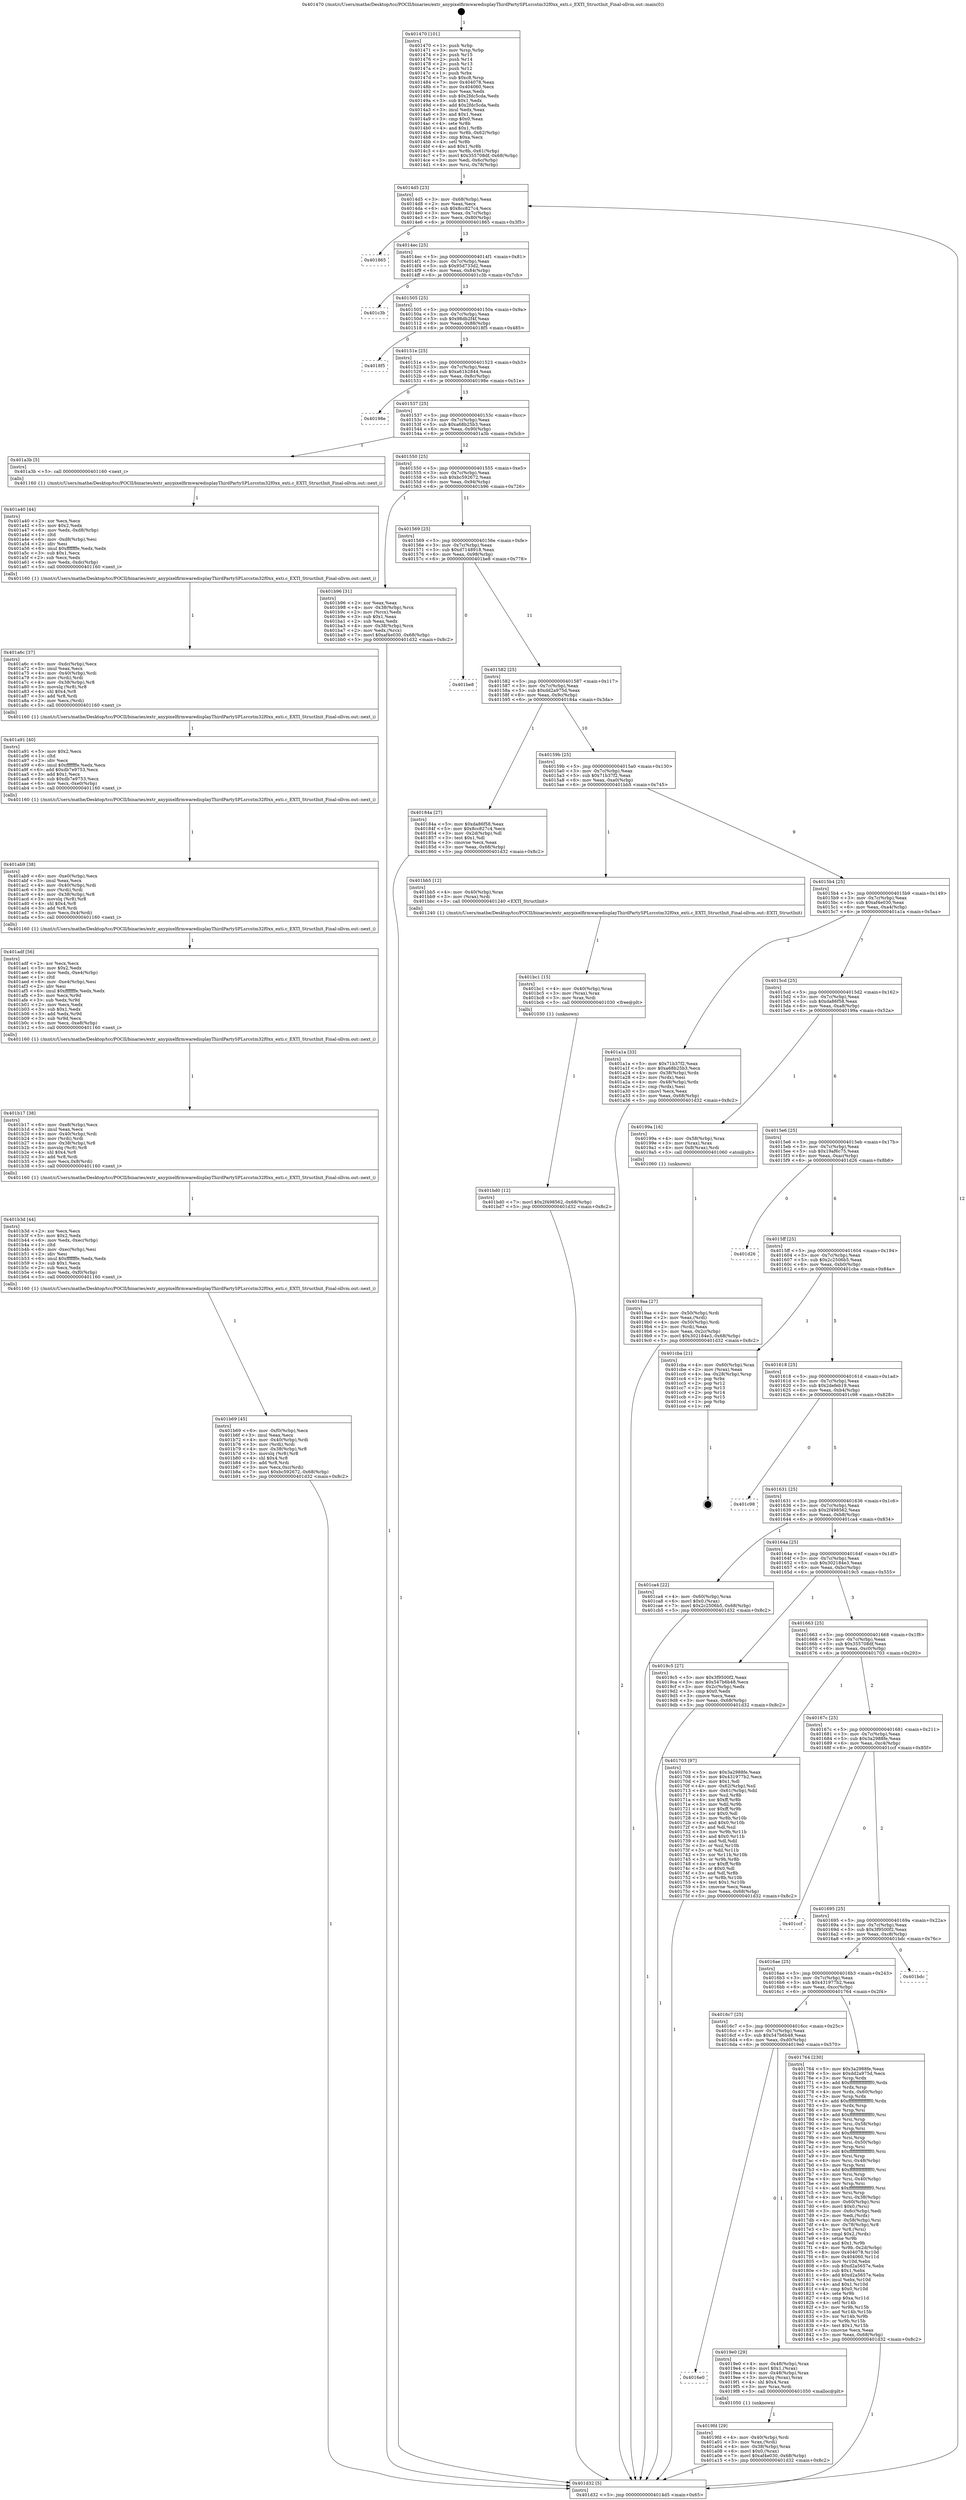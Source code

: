 digraph "0x401470" {
  label = "0x401470 (/mnt/c/Users/mathe/Desktop/tcc/POCII/binaries/extr_anypixelfirmwaredisplayThirdPartySPLsrcstm32f0xx_exti.c_EXTI_StructInit_Final-ollvm.out::main(0))"
  labelloc = "t"
  node[shape=record]

  Entry [label="",width=0.3,height=0.3,shape=circle,fillcolor=black,style=filled]
  "0x4014d5" [label="{
     0x4014d5 [23]\l
     | [instrs]\l
     &nbsp;&nbsp;0x4014d5 \<+3\>: mov -0x68(%rbp),%eax\l
     &nbsp;&nbsp;0x4014d8 \<+2\>: mov %eax,%ecx\l
     &nbsp;&nbsp;0x4014da \<+6\>: sub $0x8cc827c4,%ecx\l
     &nbsp;&nbsp;0x4014e0 \<+3\>: mov %eax,-0x7c(%rbp)\l
     &nbsp;&nbsp;0x4014e3 \<+3\>: mov %ecx,-0x80(%rbp)\l
     &nbsp;&nbsp;0x4014e6 \<+6\>: je 0000000000401865 \<main+0x3f5\>\l
  }"]
  "0x401865" [label="{
     0x401865\l
  }", style=dashed]
  "0x4014ec" [label="{
     0x4014ec [25]\l
     | [instrs]\l
     &nbsp;&nbsp;0x4014ec \<+5\>: jmp 00000000004014f1 \<main+0x81\>\l
     &nbsp;&nbsp;0x4014f1 \<+3\>: mov -0x7c(%rbp),%eax\l
     &nbsp;&nbsp;0x4014f4 \<+5\>: sub $0x95d733d2,%eax\l
     &nbsp;&nbsp;0x4014f9 \<+6\>: mov %eax,-0x84(%rbp)\l
     &nbsp;&nbsp;0x4014ff \<+6\>: je 0000000000401c3b \<main+0x7cb\>\l
  }"]
  Exit [label="",width=0.3,height=0.3,shape=circle,fillcolor=black,style=filled,peripheries=2]
  "0x401c3b" [label="{
     0x401c3b\l
  }", style=dashed]
  "0x401505" [label="{
     0x401505 [25]\l
     | [instrs]\l
     &nbsp;&nbsp;0x401505 \<+5\>: jmp 000000000040150a \<main+0x9a\>\l
     &nbsp;&nbsp;0x40150a \<+3\>: mov -0x7c(%rbp),%eax\l
     &nbsp;&nbsp;0x40150d \<+5\>: sub $0x98db2f4f,%eax\l
     &nbsp;&nbsp;0x401512 \<+6\>: mov %eax,-0x88(%rbp)\l
     &nbsp;&nbsp;0x401518 \<+6\>: je 00000000004018f5 \<main+0x485\>\l
  }"]
  "0x401bd0" [label="{
     0x401bd0 [12]\l
     | [instrs]\l
     &nbsp;&nbsp;0x401bd0 \<+7\>: movl $0x2f498562,-0x68(%rbp)\l
     &nbsp;&nbsp;0x401bd7 \<+5\>: jmp 0000000000401d32 \<main+0x8c2\>\l
  }"]
  "0x4018f5" [label="{
     0x4018f5\l
  }", style=dashed]
  "0x40151e" [label="{
     0x40151e [25]\l
     | [instrs]\l
     &nbsp;&nbsp;0x40151e \<+5\>: jmp 0000000000401523 \<main+0xb3\>\l
     &nbsp;&nbsp;0x401523 \<+3\>: mov -0x7c(%rbp),%eax\l
     &nbsp;&nbsp;0x401526 \<+5\>: sub $0xa61b2844,%eax\l
     &nbsp;&nbsp;0x40152b \<+6\>: mov %eax,-0x8c(%rbp)\l
     &nbsp;&nbsp;0x401531 \<+6\>: je 000000000040198e \<main+0x51e\>\l
  }"]
  "0x401bc1" [label="{
     0x401bc1 [15]\l
     | [instrs]\l
     &nbsp;&nbsp;0x401bc1 \<+4\>: mov -0x40(%rbp),%rax\l
     &nbsp;&nbsp;0x401bc5 \<+3\>: mov (%rax),%rax\l
     &nbsp;&nbsp;0x401bc8 \<+3\>: mov %rax,%rdi\l
     &nbsp;&nbsp;0x401bcb \<+5\>: call 0000000000401030 \<free@plt\>\l
     | [calls]\l
     &nbsp;&nbsp;0x401030 \{1\} (unknown)\l
  }"]
  "0x40198e" [label="{
     0x40198e\l
  }", style=dashed]
  "0x401537" [label="{
     0x401537 [25]\l
     | [instrs]\l
     &nbsp;&nbsp;0x401537 \<+5\>: jmp 000000000040153c \<main+0xcc\>\l
     &nbsp;&nbsp;0x40153c \<+3\>: mov -0x7c(%rbp),%eax\l
     &nbsp;&nbsp;0x40153f \<+5\>: sub $0xa68b25b3,%eax\l
     &nbsp;&nbsp;0x401544 \<+6\>: mov %eax,-0x90(%rbp)\l
     &nbsp;&nbsp;0x40154a \<+6\>: je 0000000000401a3b \<main+0x5cb\>\l
  }"]
  "0x401b69" [label="{
     0x401b69 [45]\l
     | [instrs]\l
     &nbsp;&nbsp;0x401b69 \<+6\>: mov -0xf0(%rbp),%ecx\l
     &nbsp;&nbsp;0x401b6f \<+3\>: imul %eax,%ecx\l
     &nbsp;&nbsp;0x401b72 \<+4\>: mov -0x40(%rbp),%rdi\l
     &nbsp;&nbsp;0x401b76 \<+3\>: mov (%rdi),%rdi\l
     &nbsp;&nbsp;0x401b79 \<+4\>: mov -0x38(%rbp),%r8\l
     &nbsp;&nbsp;0x401b7d \<+3\>: movslq (%r8),%r8\l
     &nbsp;&nbsp;0x401b80 \<+4\>: shl $0x4,%r8\l
     &nbsp;&nbsp;0x401b84 \<+3\>: add %r8,%rdi\l
     &nbsp;&nbsp;0x401b87 \<+3\>: mov %ecx,0xc(%rdi)\l
     &nbsp;&nbsp;0x401b8a \<+7\>: movl $0xbc592672,-0x68(%rbp)\l
     &nbsp;&nbsp;0x401b91 \<+5\>: jmp 0000000000401d32 \<main+0x8c2\>\l
  }"]
  "0x401a3b" [label="{
     0x401a3b [5]\l
     | [instrs]\l
     &nbsp;&nbsp;0x401a3b \<+5\>: call 0000000000401160 \<next_i\>\l
     | [calls]\l
     &nbsp;&nbsp;0x401160 \{1\} (/mnt/c/Users/mathe/Desktop/tcc/POCII/binaries/extr_anypixelfirmwaredisplayThirdPartySPLsrcstm32f0xx_exti.c_EXTI_StructInit_Final-ollvm.out::next_i)\l
  }"]
  "0x401550" [label="{
     0x401550 [25]\l
     | [instrs]\l
     &nbsp;&nbsp;0x401550 \<+5\>: jmp 0000000000401555 \<main+0xe5\>\l
     &nbsp;&nbsp;0x401555 \<+3\>: mov -0x7c(%rbp),%eax\l
     &nbsp;&nbsp;0x401558 \<+5\>: sub $0xbc592672,%eax\l
     &nbsp;&nbsp;0x40155d \<+6\>: mov %eax,-0x94(%rbp)\l
     &nbsp;&nbsp;0x401563 \<+6\>: je 0000000000401b96 \<main+0x726\>\l
  }"]
  "0x401b3d" [label="{
     0x401b3d [44]\l
     | [instrs]\l
     &nbsp;&nbsp;0x401b3d \<+2\>: xor %ecx,%ecx\l
     &nbsp;&nbsp;0x401b3f \<+5\>: mov $0x2,%edx\l
     &nbsp;&nbsp;0x401b44 \<+6\>: mov %edx,-0xec(%rbp)\l
     &nbsp;&nbsp;0x401b4a \<+1\>: cltd\l
     &nbsp;&nbsp;0x401b4b \<+6\>: mov -0xec(%rbp),%esi\l
     &nbsp;&nbsp;0x401b51 \<+2\>: idiv %esi\l
     &nbsp;&nbsp;0x401b53 \<+6\>: imul $0xfffffffe,%edx,%edx\l
     &nbsp;&nbsp;0x401b59 \<+3\>: sub $0x1,%ecx\l
     &nbsp;&nbsp;0x401b5c \<+2\>: sub %ecx,%edx\l
     &nbsp;&nbsp;0x401b5e \<+6\>: mov %edx,-0xf0(%rbp)\l
     &nbsp;&nbsp;0x401b64 \<+5\>: call 0000000000401160 \<next_i\>\l
     | [calls]\l
     &nbsp;&nbsp;0x401160 \{1\} (/mnt/c/Users/mathe/Desktop/tcc/POCII/binaries/extr_anypixelfirmwaredisplayThirdPartySPLsrcstm32f0xx_exti.c_EXTI_StructInit_Final-ollvm.out::next_i)\l
  }"]
  "0x401b96" [label="{
     0x401b96 [31]\l
     | [instrs]\l
     &nbsp;&nbsp;0x401b96 \<+2\>: xor %eax,%eax\l
     &nbsp;&nbsp;0x401b98 \<+4\>: mov -0x38(%rbp),%rcx\l
     &nbsp;&nbsp;0x401b9c \<+2\>: mov (%rcx),%edx\l
     &nbsp;&nbsp;0x401b9e \<+3\>: sub $0x1,%eax\l
     &nbsp;&nbsp;0x401ba1 \<+2\>: sub %eax,%edx\l
     &nbsp;&nbsp;0x401ba3 \<+4\>: mov -0x38(%rbp),%rcx\l
     &nbsp;&nbsp;0x401ba7 \<+2\>: mov %edx,(%rcx)\l
     &nbsp;&nbsp;0x401ba9 \<+7\>: movl $0xaf4e030,-0x68(%rbp)\l
     &nbsp;&nbsp;0x401bb0 \<+5\>: jmp 0000000000401d32 \<main+0x8c2\>\l
  }"]
  "0x401569" [label="{
     0x401569 [25]\l
     | [instrs]\l
     &nbsp;&nbsp;0x401569 \<+5\>: jmp 000000000040156e \<main+0xfe\>\l
     &nbsp;&nbsp;0x40156e \<+3\>: mov -0x7c(%rbp),%eax\l
     &nbsp;&nbsp;0x401571 \<+5\>: sub $0xd7148918,%eax\l
     &nbsp;&nbsp;0x401576 \<+6\>: mov %eax,-0x98(%rbp)\l
     &nbsp;&nbsp;0x40157c \<+6\>: je 0000000000401be8 \<main+0x778\>\l
  }"]
  "0x401b17" [label="{
     0x401b17 [38]\l
     | [instrs]\l
     &nbsp;&nbsp;0x401b17 \<+6\>: mov -0xe8(%rbp),%ecx\l
     &nbsp;&nbsp;0x401b1d \<+3\>: imul %eax,%ecx\l
     &nbsp;&nbsp;0x401b20 \<+4\>: mov -0x40(%rbp),%rdi\l
     &nbsp;&nbsp;0x401b24 \<+3\>: mov (%rdi),%rdi\l
     &nbsp;&nbsp;0x401b27 \<+4\>: mov -0x38(%rbp),%r8\l
     &nbsp;&nbsp;0x401b2b \<+3\>: movslq (%r8),%r8\l
     &nbsp;&nbsp;0x401b2e \<+4\>: shl $0x4,%r8\l
     &nbsp;&nbsp;0x401b32 \<+3\>: add %r8,%rdi\l
     &nbsp;&nbsp;0x401b35 \<+3\>: mov %ecx,0x8(%rdi)\l
     &nbsp;&nbsp;0x401b38 \<+5\>: call 0000000000401160 \<next_i\>\l
     | [calls]\l
     &nbsp;&nbsp;0x401160 \{1\} (/mnt/c/Users/mathe/Desktop/tcc/POCII/binaries/extr_anypixelfirmwaredisplayThirdPartySPLsrcstm32f0xx_exti.c_EXTI_StructInit_Final-ollvm.out::next_i)\l
  }"]
  "0x401be8" [label="{
     0x401be8\l
  }", style=dashed]
  "0x401582" [label="{
     0x401582 [25]\l
     | [instrs]\l
     &nbsp;&nbsp;0x401582 \<+5\>: jmp 0000000000401587 \<main+0x117\>\l
     &nbsp;&nbsp;0x401587 \<+3\>: mov -0x7c(%rbp),%eax\l
     &nbsp;&nbsp;0x40158a \<+5\>: sub $0xdd2a975d,%eax\l
     &nbsp;&nbsp;0x40158f \<+6\>: mov %eax,-0x9c(%rbp)\l
     &nbsp;&nbsp;0x401595 \<+6\>: je 000000000040184a \<main+0x3da\>\l
  }"]
  "0x401adf" [label="{
     0x401adf [56]\l
     | [instrs]\l
     &nbsp;&nbsp;0x401adf \<+2\>: xor %ecx,%ecx\l
     &nbsp;&nbsp;0x401ae1 \<+5\>: mov $0x2,%edx\l
     &nbsp;&nbsp;0x401ae6 \<+6\>: mov %edx,-0xe4(%rbp)\l
     &nbsp;&nbsp;0x401aec \<+1\>: cltd\l
     &nbsp;&nbsp;0x401aed \<+6\>: mov -0xe4(%rbp),%esi\l
     &nbsp;&nbsp;0x401af3 \<+2\>: idiv %esi\l
     &nbsp;&nbsp;0x401af5 \<+6\>: imul $0xfffffffe,%edx,%edx\l
     &nbsp;&nbsp;0x401afb \<+3\>: mov %ecx,%r9d\l
     &nbsp;&nbsp;0x401afe \<+3\>: sub %edx,%r9d\l
     &nbsp;&nbsp;0x401b01 \<+2\>: mov %ecx,%edx\l
     &nbsp;&nbsp;0x401b03 \<+3\>: sub $0x1,%edx\l
     &nbsp;&nbsp;0x401b06 \<+3\>: add %edx,%r9d\l
     &nbsp;&nbsp;0x401b09 \<+3\>: sub %r9d,%ecx\l
     &nbsp;&nbsp;0x401b0c \<+6\>: mov %ecx,-0xe8(%rbp)\l
     &nbsp;&nbsp;0x401b12 \<+5\>: call 0000000000401160 \<next_i\>\l
     | [calls]\l
     &nbsp;&nbsp;0x401160 \{1\} (/mnt/c/Users/mathe/Desktop/tcc/POCII/binaries/extr_anypixelfirmwaredisplayThirdPartySPLsrcstm32f0xx_exti.c_EXTI_StructInit_Final-ollvm.out::next_i)\l
  }"]
  "0x40184a" [label="{
     0x40184a [27]\l
     | [instrs]\l
     &nbsp;&nbsp;0x40184a \<+5\>: mov $0xda86f58,%eax\l
     &nbsp;&nbsp;0x40184f \<+5\>: mov $0x8cc827c4,%ecx\l
     &nbsp;&nbsp;0x401854 \<+3\>: mov -0x2d(%rbp),%dl\l
     &nbsp;&nbsp;0x401857 \<+3\>: test $0x1,%dl\l
     &nbsp;&nbsp;0x40185a \<+3\>: cmovne %ecx,%eax\l
     &nbsp;&nbsp;0x40185d \<+3\>: mov %eax,-0x68(%rbp)\l
     &nbsp;&nbsp;0x401860 \<+5\>: jmp 0000000000401d32 \<main+0x8c2\>\l
  }"]
  "0x40159b" [label="{
     0x40159b [25]\l
     | [instrs]\l
     &nbsp;&nbsp;0x40159b \<+5\>: jmp 00000000004015a0 \<main+0x130\>\l
     &nbsp;&nbsp;0x4015a0 \<+3\>: mov -0x7c(%rbp),%eax\l
     &nbsp;&nbsp;0x4015a3 \<+5\>: sub $0x71b37f2,%eax\l
     &nbsp;&nbsp;0x4015a8 \<+6\>: mov %eax,-0xa0(%rbp)\l
     &nbsp;&nbsp;0x4015ae \<+6\>: je 0000000000401bb5 \<main+0x745\>\l
  }"]
  "0x401ab9" [label="{
     0x401ab9 [38]\l
     | [instrs]\l
     &nbsp;&nbsp;0x401ab9 \<+6\>: mov -0xe0(%rbp),%ecx\l
     &nbsp;&nbsp;0x401abf \<+3\>: imul %eax,%ecx\l
     &nbsp;&nbsp;0x401ac2 \<+4\>: mov -0x40(%rbp),%rdi\l
     &nbsp;&nbsp;0x401ac6 \<+3\>: mov (%rdi),%rdi\l
     &nbsp;&nbsp;0x401ac9 \<+4\>: mov -0x38(%rbp),%r8\l
     &nbsp;&nbsp;0x401acd \<+3\>: movslq (%r8),%r8\l
     &nbsp;&nbsp;0x401ad0 \<+4\>: shl $0x4,%r8\l
     &nbsp;&nbsp;0x401ad4 \<+3\>: add %r8,%rdi\l
     &nbsp;&nbsp;0x401ad7 \<+3\>: mov %ecx,0x4(%rdi)\l
     &nbsp;&nbsp;0x401ada \<+5\>: call 0000000000401160 \<next_i\>\l
     | [calls]\l
     &nbsp;&nbsp;0x401160 \{1\} (/mnt/c/Users/mathe/Desktop/tcc/POCII/binaries/extr_anypixelfirmwaredisplayThirdPartySPLsrcstm32f0xx_exti.c_EXTI_StructInit_Final-ollvm.out::next_i)\l
  }"]
  "0x401bb5" [label="{
     0x401bb5 [12]\l
     | [instrs]\l
     &nbsp;&nbsp;0x401bb5 \<+4\>: mov -0x40(%rbp),%rax\l
     &nbsp;&nbsp;0x401bb9 \<+3\>: mov (%rax),%rdi\l
     &nbsp;&nbsp;0x401bbc \<+5\>: call 0000000000401240 \<EXTI_StructInit\>\l
     | [calls]\l
     &nbsp;&nbsp;0x401240 \{1\} (/mnt/c/Users/mathe/Desktop/tcc/POCII/binaries/extr_anypixelfirmwaredisplayThirdPartySPLsrcstm32f0xx_exti.c_EXTI_StructInit_Final-ollvm.out::EXTI_StructInit)\l
  }"]
  "0x4015b4" [label="{
     0x4015b4 [25]\l
     | [instrs]\l
     &nbsp;&nbsp;0x4015b4 \<+5\>: jmp 00000000004015b9 \<main+0x149\>\l
     &nbsp;&nbsp;0x4015b9 \<+3\>: mov -0x7c(%rbp),%eax\l
     &nbsp;&nbsp;0x4015bc \<+5\>: sub $0xaf4e030,%eax\l
     &nbsp;&nbsp;0x4015c1 \<+6\>: mov %eax,-0xa4(%rbp)\l
     &nbsp;&nbsp;0x4015c7 \<+6\>: je 0000000000401a1a \<main+0x5aa\>\l
  }"]
  "0x401a91" [label="{
     0x401a91 [40]\l
     | [instrs]\l
     &nbsp;&nbsp;0x401a91 \<+5\>: mov $0x2,%ecx\l
     &nbsp;&nbsp;0x401a96 \<+1\>: cltd\l
     &nbsp;&nbsp;0x401a97 \<+2\>: idiv %ecx\l
     &nbsp;&nbsp;0x401a99 \<+6\>: imul $0xfffffffe,%edx,%ecx\l
     &nbsp;&nbsp;0x401a9f \<+6\>: add $0xdb7e9753,%ecx\l
     &nbsp;&nbsp;0x401aa5 \<+3\>: add $0x1,%ecx\l
     &nbsp;&nbsp;0x401aa8 \<+6\>: sub $0xdb7e9753,%ecx\l
     &nbsp;&nbsp;0x401aae \<+6\>: mov %ecx,-0xe0(%rbp)\l
     &nbsp;&nbsp;0x401ab4 \<+5\>: call 0000000000401160 \<next_i\>\l
     | [calls]\l
     &nbsp;&nbsp;0x401160 \{1\} (/mnt/c/Users/mathe/Desktop/tcc/POCII/binaries/extr_anypixelfirmwaredisplayThirdPartySPLsrcstm32f0xx_exti.c_EXTI_StructInit_Final-ollvm.out::next_i)\l
  }"]
  "0x401a1a" [label="{
     0x401a1a [33]\l
     | [instrs]\l
     &nbsp;&nbsp;0x401a1a \<+5\>: mov $0x71b37f2,%eax\l
     &nbsp;&nbsp;0x401a1f \<+5\>: mov $0xa68b25b3,%ecx\l
     &nbsp;&nbsp;0x401a24 \<+4\>: mov -0x38(%rbp),%rdx\l
     &nbsp;&nbsp;0x401a28 \<+2\>: mov (%rdx),%esi\l
     &nbsp;&nbsp;0x401a2a \<+4\>: mov -0x48(%rbp),%rdx\l
     &nbsp;&nbsp;0x401a2e \<+2\>: cmp (%rdx),%esi\l
     &nbsp;&nbsp;0x401a30 \<+3\>: cmovl %ecx,%eax\l
     &nbsp;&nbsp;0x401a33 \<+3\>: mov %eax,-0x68(%rbp)\l
     &nbsp;&nbsp;0x401a36 \<+5\>: jmp 0000000000401d32 \<main+0x8c2\>\l
  }"]
  "0x4015cd" [label="{
     0x4015cd [25]\l
     | [instrs]\l
     &nbsp;&nbsp;0x4015cd \<+5\>: jmp 00000000004015d2 \<main+0x162\>\l
     &nbsp;&nbsp;0x4015d2 \<+3\>: mov -0x7c(%rbp),%eax\l
     &nbsp;&nbsp;0x4015d5 \<+5\>: sub $0xda86f58,%eax\l
     &nbsp;&nbsp;0x4015da \<+6\>: mov %eax,-0xa8(%rbp)\l
     &nbsp;&nbsp;0x4015e0 \<+6\>: je 000000000040199a \<main+0x52a\>\l
  }"]
  "0x401a6c" [label="{
     0x401a6c [37]\l
     | [instrs]\l
     &nbsp;&nbsp;0x401a6c \<+6\>: mov -0xdc(%rbp),%ecx\l
     &nbsp;&nbsp;0x401a72 \<+3\>: imul %eax,%ecx\l
     &nbsp;&nbsp;0x401a75 \<+4\>: mov -0x40(%rbp),%rdi\l
     &nbsp;&nbsp;0x401a79 \<+3\>: mov (%rdi),%rdi\l
     &nbsp;&nbsp;0x401a7c \<+4\>: mov -0x38(%rbp),%r8\l
     &nbsp;&nbsp;0x401a80 \<+3\>: movslq (%r8),%r8\l
     &nbsp;&nbsp;0x401a83 \<+4\>: shl $0x4,%r8\l
     &nbsp;&nbsp;0x401a87 \<+3\>: add %r8,%rdi\l
     &nbsp;&nbsp;0x401a8a \<+2\>: mov %ecx,(%rdi)\l
     &nbsp;&nbsp;0x401a8c \<+5\>: call 0000000000401160 \<next_i\>\l
     | [calls]\l
     &nbsp;&nbsp;0x401160 \{1\} (/mnt/c/Users/mathe/Desktop/tcc/POCII/binaries/extr_anypixelfirmwaredisplayThirdPartySPLsrcstm32f0xx_exti.c_EXTI_StructInit_Final-ollvm.out::next_i)\l
  }"]
  "0x40199a" [label="{
     0x40199a [16]\l
     | [instrs]\l
     &nbsp;&nbsp;0x40199a \<+4\>: mov -0x58(%rbp),%rax\l
     &nbsp;&nbsp;0x40199e \<+3\>: mov (%rax),%rax\l
     &nbsp;&nbsp;0x4019a1 \<+4\>: mov 0x8(%rax),%rdi\l
     &nbsp;&nbsp;0x4019a5 \<+5\>: call 0000000000401060 \<atoi@plt\>\l
     | [calls]\l
     &nbsp;&nbsp;0x401060 \{1\} (unknown)\l
  }"]
  "0x4015e6" [label="{
     0x4015e6 [25]\l
     | [instrs]\l
     &nbsp;&nbsp;0x4015e6 \<+5\>: jmp 00000000004015eb \<main+0x17b\>\l
     &nbsp;&nbsp;0x4015eb \<+3\>: mov -0x7c(%rbp),%eax\l
     &nbsp;&nbsp;0x4015ee \<+5\>: sub $0x19af6c75,%eax\l
     &nbsp;&nbsp;0x4015f3 \<+6\>: mov %eax,-0xac(%rbp)\l
     &nbsp;&nbsp;0x4015f9 \<+6\>: je 0000000000401d26 \<main+0x8b6\>\l
  }"]
  "0x401a40" [label="{
     0x401a40 [44]\l
     | [instrs]\l
     &nbsp;&nbsp;0x401a40 \<+2\>: xor %ecx,%ecx\l
     &nbsp;&nbsp;0x401a42 \<+5\>: mov $0x2,%edx\l
     &nbsp;&nbsp;0x401a47 \<+6\>: mov %edx,-0xd8(%rbp)\l
     &nbsp;&nbsp;0x401a4d \<+1\>: cltd\l
     &nbsp;&nbsp;0x401a4e \<+6\>: mov -0xd8(%rbp),%esi\l
     &nbsp;&nbsp;0x401a54 \<+2\>: idiv %esi\l
     &nbsp;&nbsp;0x401a56 \<+6\>: imul $0xfffffffe,%edx,%edx\l
     &nbsp;&nbsp;0x401a5c \<+3\>: sub $0x1,%ecx\l
     &nbsp;&nbsp;0x401a5f \<+2\>: sub %ecx,%edx\l
     &nbsp;&nbsp;0x401a61 \<+6\>: mov %edx,-0xdc(%rbp)\l
     &nbsp;&nbsp;0x401a67 \<+5\>: call 0000000000401160 \<next_i\>\l
     | [calls]\l
     &nbsp;&nbsp;0x401160 \{1\} (/mnt/c/Users/mathe/Desktop/tcc/POCII/binaries/extr_anypixelfirmwaredisplayThirdPartySPLsrcstm32f0xx_exti.c_EXTI_StructInit_Final-ollvm.out::next_i)\l
  }"]
  "0x401d26" [label="{
     0x401d26\l
  }", style=dashed]
  "0x4015ff" [label="{
     0x4015ff [25]\l
     | [instrs]\l
     &nbsp;&nbsp;0x4015ff \<+5\>: jmp 0000000000401604 \<main+0x194\>\l
     &nbsp;&nbsp;0x401604 \<+3\>: mov -0x7c(%rbp),%eax\l
     &nbsp;&nbsp;0x401607 \<+5\>: sub $0x2c2506b5,%eax\l
     &nbsp;&nbsp;0x40160c \<+6\>: mov %eax,-0xb0(%rbp)\l
     &nbsp;&nbsp;0x401612 \<+6\>: je 0000000000401cba \<main+0x84a\>\l
  }"]
  "0x4019fd" [label="{
     0x4019fd [29]\l
     | [instrs]\l
     &nbsp;&nbsp;0x4019fd \<+4\>: mov -0x40(%rbp),%rdi\l
     &nbsp;&nbsp;0x401a01 \<+3\>: mov %rax,(%rdi)\l
     &nbsp;&nbsp;0x401a04 \<+4\>: mov -0x38(%rbp),%rax\l
     &nbsp;&nbsp;0x401a08 \<+6\>: movl $0x0,(%rax)\l
     &nbsp;&nbsp;0x401a0e \<+7\>: movl $0xaf4e030,-0x68(%rbp)\l
     &nbsp;&nbsp;0x401a15 \<+5\>: jmp 0000000000401d32 \<main+0x8c2\>\l
  }"]
  "0x401cba" [label="{
     0x401cba [21]\l
     | [instrs]\l
     &nbsp;&nbsp;0x401cba \<+4\>: mov -0x60(%rbp),%rax\l
     &nbsp;&nbsp;0x401cbe \<+2\>: mov (%rax),%eax\l
     &nbsp;&nbsp;0x401cc0 \<+4\>: lea -0x28(%rbp),%rsp\l
     &nbsp;&nbsp;0x401cc4 \<+1\>: pop %rbx\l
     &nbsp;&nbsp;0x401cc5 \<+2\>: pop %r12\l
     &nbsp;&nbsp;0x401cc7 \<+2\>: pop %r13\l
     &nbsp;&nbsp;0x401cc9 \<+2\>: pop %r14\l
     &nbsp;&nbsp;0x401ccb \<+2\>: pop %r15\l
     &nbsp;&nbsp;0x401ccd \<+1\>: pop %rbp\l
     &nbsp;&nbsp;0x401cce \<+1\>: ret\l
  }"]
  "0x401618" [label="{
     0x401618 [25]\l
     | [instrs]\l
     &nbsp;&nbsp;0x401618 \<+5\>: jmp 000000000040161d \<main+0x1ad\>\l
     &nbsp;&nbsp;0x40161d \<+3\>: mov -0x7c(%rbp),%eax\l
     &nbsp;&nbsp;0x401620 \<+5\>: sub $0x2defeb19,%eax\l
     &nbsp;&nbsp;0x401625 \<+6\>: mov %eax,-0xb4(%rbp)\l
     &nbsp;&nbsp;0x40162b \<+6\>: je 0000000000401c98 \<main+0x828\>\l
  }"]
  "0x4016e0" [label="{
     0x4016e0\l
  }", style=dashed]
  "0x401c98" [label="{
     0x401c98\l
  }", style=dashed]
  "0x401631" [label="{
     0x401631 [25]\l
     | [instrs]\l
     &nbsp;&nbsp;0x401631 \<+5\>: jmp 0000000000401636 \<main+0x1c6\>\l
     &nbsp;&nbsp;0x401636 \<+3\>: mov -0x7c(%rbp),%eax\l
     &nbsp;&nbsp;0x401639 \<+5\>: sub $0x2f498562,%eax\l
     &nbsp;&nbsp;0x40163e \<+6\>: mov %eax,-0xb8(%rbp)\l
     &nbsp;&nbsp;0x401644 \<+6\>: je 0000000000401ca4 \<main+0x834\>\l
  }"]
  "0x4019e0" [label="{
     0x4019e0 [29]\l
     | [instrs]\l
     &nbsp;&nbsp;0x4019e0 \<+4\>: mov -0x48(%rbp),%rax\l
     &nbsp;&nbsp;0x4019e4 \<+6\>: movl $0x1,(%rax)\l
     &nbsp;&nbsp;0x4019ea \<+4\>: mov -0x48(%rbp),%rax\l
     &nbsp;&nbsp;0x4019ee \<+3\>: movslq (%rax),%rax\l
     &nbsp;&nbsp;0x4019f1 \<+4\>: shl $0x4,%rax\l
     &nbsp;&nbsp;0x4019f5 \<+3\>: mov %rax,%rdi\l
     &nbsp;&nbsp;0x4019f8 \<+5\>: call 0000000000401050 \<malloc@plt\>\l
     | [calls]\l
     &nbsp;&nbsp;0x401050 \{1\} (unknown)\l
  }"]
  "0x401ca4" [label="{
     0x401ca4 [22]\l
     | [instrs]\l
     &nbsp;&nbsp;0x401ca4 \<+4\>: mov -0x60(%rbp),%rax\l
     &nbsp;&nbsp;0x401ca8 \<+6\>: movl $0x0,(%rax)\l
     &nbsp;&nbsp;0x401cae \<+7\>: movl $0x2c2506b5,-0x68(%rbp)\l
     &nbsp;&nbsp;0x401cb5 \<+5\>: jmp 0000000000401d32 \<main+0x8c2\>\l
  }"]
  "0x40164a" [label="{
     0x40164a [25]\l
     | [instrs]\l
     &nbsp;&nbsp;0x40164a \<+5\>: jmp 000000000040164f \<main+0x1df\>\l
     &nbsp;&nbsp;0x40164f \<+3\>: mov -0x7c(%rbp),%eax\l
     &nbsp;&nbsp;0x401652 \<+5\>: sub $0x302184e3,%eax\l
     &nbsp;&nbsp;0x401657 \<+6\>: mov %eax,-0xbc(%rbp)\l
     &nbsp;&nbsp;0x40165d \<+6\>: je 00000000004019c5 \<main+0x555\>\l
  }"]
  "0x4019aa" [label="{
     0x4019aa [27]\l
     | [instrs]\l
     &nbsp;&nbsp;0x4019aa \<+4\>: mov -0x50(%rbp),%rdi\l
     &nbsp;&nbsp;0x4019ae \<+2\>: mov %eax,(%rdi)\l
     &nbsp;&nbsp;0x4019b0 \<+4\>: mov -0x50(%rbp),%rdi\l
     &nbsp;&nbsp;0x4019b4 \<+2\>: mov (%rdi),%eax\l
     &nbsp;&nbsp;0x4019b6 \<+3\>: mov %eax,-0x2c(%rbp)\l
     &nbsp;&nbsp;0x4019b9 \<+7\>: movl $0x302184e3,-0x68(%rbp)\l
     &nbsp;&nbsp;0x4019c0 \<+5\>: jmp 0000000000401d32 \<main+0x8c2\>\l
  }"]
  "0x4019c5" [label="{
     0x4019c5 [27]\l
     | [instrs]\l
     &nbsp;&nbsp;0x4019c5 \<+5\>: mov $0x3f9500f2,%eax\l
     &nbsp;&nbsp;0x4019ca \<+5\>: mov $0x547b6b48,%ecx\l
     &nbsp;&nbsp;0x4019cf \<+3\>: mov -0x2c(%rbp),%edx\l
     &nbsp;&nbsp;0x4019d2 \<+3\>: cmp $0x0,%edx\l
     &nbsp;&nbsp;0x4019d5 \<+3\>: cmove %ecx,%eax\l
     &nbsp;&nbsp;0x4019d8 \<+3\>: mov %eax,-0x68(%rbp)\l
     &nbsp;&nbsp;0x4019db \<+5\>: jmp 0000000000401d32 \<main+0x8c2\>\l
  }"]
  "0x401663" [label="{
     0x401663 [25]\l
     | [instrs]\l
     &nbsp;&nbsp;0x401663 \<+5\>: jmp 0000000000401668 \<main+0x1f8\>\l
     &nbsp;&nbsp;0x401668 \<+3\>: mov -0x7c(%rbp),%eax\l
     &nbsp;&nbsp;0x40166b \<+5\>: sub $0x355708df,%eax\l
     &nbsp;&nbsp;0x401670 \<+6\>: mov %eax,-0xc0(%rbp)\l
     &nbsp;&nbsp;0x401676 \<+6\>: je 0000000000401703 \<main+0x293\>\l
  }"]
  "0x4016c7" [label="{
     0x4016c7 [25]\l
     | [instrs]\l
     &nbsp;&nbsp;0x4016c7 \<+5\>: jmp 00000000004016cc \<main+0x25c\>\l
     &nbsp;&nbsp;0x4016cc \<+3\>: mov -0x7c(%rbp),%eax\l
     &nbsp;&nbsp;0x4016cf \<+5\>: sub $0x547b6b48,%eax\l
     &nbsp;&nbsp;0x4016d4 \<+6\>: mov %eax,-0xd0(%rbp)\l
     &nbsp;&nbsp;0x4016da \<+6\>: je 00000000004019e0 \<main+0x570\>\l
  }"]
  "0x401703" [label="{
     0x401703 [97]\l
     | [instrs]\l
     &nbsp;&nbsp;0x401703 \<+5\>: mov $0x3a2988fe,%eax\l
     &nbsp;&nbsp;0x401708 \<+5\>: mov $0x431977b2,%ecx\l
     &nbsp;&nbsp;0x40170d \<+2\>: mov $0x1,%dl\l
     &nbsp;&nbsp;0x40170f \<+4\>: mov -0x62(%rbp),%sil\l
     &nbsp;&nbsp;0x401713 \<+4\>: mov -0x61(%rbp),%dil\l
     &nbsp;&nbsp;0x401717 \<+3\>: mov %sil,%r8b\l
     &nbsp;&nbsp;0x40171a \<+4\>: xor $0xff,%r8b\l
     &nbsp;&nbsp;0x40171e \<+3\>: mov %dil,%r9b\l
     &nbsp;&nbsp;0x401721 \<+4\>: xor $0xff,%r9b\l
     &nbsp;&nbsp;0x401725 \<+3\>: xor $0x0,%dl\l
     &nbsp;&nbsp;0x401728 \<+3\>: mov %r8b,%r10b\l
     &nbsp;&nbsp;0x40172b \<+4\>: and $0x0,%r10b\l
     &nbsp;&nbsp;0x40172f \<+3\>: and %dl,%sil\l
     &nbsp;&nbsp;0x401732 \<+3\>: mov %r9b,%r11b\l
     &nbsp;&nbsp;0x401735 \<+4\>: and $0x0,%r11b\l
     &nbsp;&nbsp;0x401739 \<+3\>: and %dl,%dil\l
     &nbsp;&nbsp;0x40173c \<+3\>: or %sil,%r10b\l
     &nbsp;&nbsp;0x40173f \<+3\>: or %dil,%r11b\l
     &nbsp;&nbsp;0x401742 \<+3\>: xor %r11b,%r10b\l
     &nbsp;&nbsp;0x401745 \<+3\>: or %r9b,%r8b\l
     &nbsp;&nbsp;0x401748 \<+4\>: xor $0xff,%r8b\l
     &nbsp;&nbsp;0x40174c \<+3\>: or $0x0,%dl\l
     &nbsp;&nbsp;0x40174f \<+3\>: and %dl,%r8b\l
     &nbsp;&nbsp;0x401752 \<+3\>: or %r8b,%r10b\l
     &nbsp;&nbsp;0x401755 \<+4\>: test $0x1,%r10b\l
     &nbsp;&nbsp;0x401759 \<+3\>: cmovne %ecx,%eax\l
     &nbsp;&nbsp;0x40175c \<+3\>: mov %eax,-0x68(%rbp)\l
     &nbsp;&nbsp;0x40175f \<+5\>: jmp 0000000000401d32 \<main+0x8c2\>\l
  }"]
  "0x40167c" [label="{
     0x40167c [25]\l
     | [instrs]\l
     &nbsp;&nbsp;0x40167c \<+5\>: jmp 0000000000401681 \<main+0x211\>\l
     &nbsp;&nbsp;0x401681 \<+3\>: mov -0x7c(%rbp),%eax\l
     &nbsp;&nbsp;0x401684 \<+5\>: sub $0x3a2988fe,%eax\l
     &nbsp;&nbsp;0x401689 \<+6\>: mov %eax,-0xc4(%rbp)\l
     &nbsp;&nbsp;0x40168f \<+6\>: je 0000000000401ccf \<main+0x85f\>\l
  }"]
  "0x401d32" [label="{
     0x401d32 [5]\l
     | [instrs]\l
     &nbsp;&nbsp;0x401d32 \<+5\>: jmp 00000000004014d5 \<main+0x65\>\l
  }"]
  "0x401470" [label="{
     0x401470 [101]\l
     | [instrs]\l
     &nbsp;&nbsp;0x401470 \<+1\>: push %rbp\l
     &nbsp;&nbsp;0x401471 \<+3\>: mov %rsp,%rbp\l
     &nbsp;&nbsp;0x401474 \<+2\>: push %r15\l
     &nbsp;&nbsp;0x401476 \<+2\>: push %r14\l
     &nbsp;&nbsp;0x401478 \<+2\>: push %r13\l
     &nbsp;&nbsp;0x40147a \<+2\>: push %r12\l
     &nbsp;&nbsp;0x40147c \<+1\>: push %rbx\l
     &nbsp;&nbsp;0x40147d \<+7\>: sub $0xc8,%rsp\l
     &nbsp;&nbsp;0x401484 \<+7\>: mov 0x404078,%eax\l
     &nbsp;&nbsp;0x40148b \<+7\>: mov 0x404060,%ecx\l
     &nbsp;&nbsp;0x401492 \<+2\>: mov %eax,%edx\l
     &nbsp;&nbsp;0x401494 \<+6\>: sub $0x2fdc5cda,%edx\l
     &nbsp;&nbsp;0x40149a \<+3\>: sub $0x1,%edx\l
     &nbsp;&nbsp;0x40149d \<+6\>: add $0x2fdc5cda,%edx\l
     &nbsp;&nbsp;0x4014a3 \<+3\>: imul %edx,%eax\l
     &nbsp;&nbsp;0x4014a6 \<+3\>: and $0x1,%eax\l
     &nbsp;&nbsp;0x4014a9 \<+3\>: cmp $0x0,%eax\l
     &nbsp;&nbsp;0x4014ac \<+4\>: sete %r8b\l
     &nbsp;&nbsp;0x4014b0 \<+4\>: and $0x1,%r8b\l
     &nbsp;&nbsp;0x4014b4 \<+4\>: mov %r8b,-0x62(%rbp)\l
     &nbsp;&nbsp;0x4014b8 \<+3\>: cmp $0xa,%ecx\l
     &nbsp;&nbsp;0x4014bb \<+4\>: setl %r8b\l
     &nbsp;&nbsp;0x4014bf \<+4\>: and $0x1,%r8b\l
     &nbsp;&nbsp;0x4014c3 \<+4\>: mov %r8b,-0x61(%rbp)\l
     &nbsp;&nbsp;0x4014c7 \<+7\>: movl $0x355708df,-0x68(%rbp)\l
     &nbsp;&nbsp;0x4014ce \<+3\>: mov %edi,-0x6c(%rbp)\l
     &nbsp;&nbsp;0x4014d1 \<+4\>: mov %rsi,-0x78(%rbp)\l
  }"]
  "0x401764" [label="{
     0x401764 [230]\l
     | [instrs]\l
     &nbsp;&nbsp;0x401764 \<+5\>: mov $0x3a2988fe,%eax\l
     &nbsp;&nbsp;0x401769 \<+5\>: mov $0xdd2a975d,%ecx\l
     &nbsp;&nbsp;0x40176e \<+3\>: mov %rsp,%rdx\l
     &nbsp;&nbsp;0x401771 \<+4\>: add $0xfffffffffffffff0,%rdx\l
     &nbsp;&nbsp;0x401775 \<+3\>: mov %rdx,%rsp\l
     &nbsp;&nbsp;0x401778 \<+4\>: mov %rdx,-0x60(%rbp)\l
     &nbsp;&nbsp;0x40177c \<+3\>: mov %rsp,%rdx\l
     &nbsp;&nbsp;0x40177f \<+4\>: add $0xfffffffffffffff0,%rdx\l
     &nbsp;&nbsp;0x401783 \<+3\>: mov %rdx,%rsp\l
     &nbsp;&nbsp;0x401786 \<+3\>: mov %rsp,%rsi\l
     &nbsp;&nbsp;0x401789 \<+4\>: add $0xfffffffffffffff0,%rsi\l
     &nbsp;&nbsp;0x40178d \<+3\>: mov %rsi,%rsp\l
     &nbsp;&nbsp;0x401790 \<+4\>: mov %rsi,-0x58(%rbp)\l
     &nbsp;&nbsp;0x401794 \<+3\>: mov %rsp,%rsi\l
     &nbsp;&nbsp;0x401797 \<+4\>: add $0xfffffffffffffff0,%rsi\l
     &nbsp;&nbsp;0x40179b \<+3\>: mov %rsi,%rsp\l
     &nbsp;&nbsp;0x40179e \<+4\>: mov %rsi,-0x50(%rbp)\l
     &nbsp;&nbsp;0x4017a2 \<+3\>: mov %rsp,%rsi\l
     &nbsp;&nbsp;0x4017a5 \<+4\>: add $0xfffffffffffffff0,%rsi\l
     &nbsp;&nbsp;0x4017a9 \<+3\>: mov %rsi,%rsp\l
     &nbsp;&nbsp;0x4017ac \<+4\>: mov %rsi,-0x48(%rbp)\l
     &nbsp;&nbsp;0x4017b0 \<+3\>: mov %rsp,%rsi\l
     &nbsp;&nbsp;0x4017b3 \<+4\>: add $0xfffffffffffffff0,%rsi\l
     &nbsp;&nbsp;0x4017b7 \<+3\>: mov %rsi,%rsp\l
     &nbsp;&nbsp;0x4017ba \<+4\>: mov %rsi,-0x40(%rbp)\l
     &nbsp;&nbsp;0x4017be \<+3\>: mov %rsp,%rsi\l
     &nbsp;&nbsp;0x4017c1 \<+4\>: add $0xfffffffffffffff0,%rsi\l
     &nbsp;&nbsp;0x4017c5 \<+3\>: mov %rsi,%rsp\l
     &nbsp;&nbsp;0x4017c8 \<+4\>: mov %rsi,-0x38(%rbp)\l
     &nbsp;&nbsp;0x4017cc \<+4\>: mov -0x60(%rbp),%rsi\l
     &nbsp;&nbsp;0x4017d0 \<+6\>: movl $0x0,(%rsi)\l
     &nbsp;&nbsp;0x4017d6 \<+3\>: mov -0x6c(%rbp),%edi\l
     &nbsp;&nbsp;0x4017d9 \<+2\>: mov %edi,(%rdx)\l
     &nbsp;&nbsp;0x4017db \<+4\>: mov -0x58(%rbp),%rsi\l
     &nbsp;&nbsp;0x4017df \<+4\>: mov -0x78(%rbp),%r8\l
     &nbsp;&nbsp;0x4017e3 \<+3\>: mov %r8,(%rsi)\l
     &nbsp;&nbsp;0x4017e6 \<+3\>: cmpl $0x2,(%rdx)\l
     &nbsp;&nbsp;0x4017e9 \<+4\>: setne %r9b\l
     &nbsp;&nbsp;0x4017ed \<+4\>: and $0x1,%r9b\l
     &nbsp;&nbsp;0x4017f1 \<+4\>: mov %r9b,-0x2d(%rbp)\l
     &nbsp;&nbsp;0x4017f5 \<+8\>: mov 0x404078,%r10d\l
     &nbsp;&nbsp;0x4017fd \<+8\>: mov 0x404060,%r11d\l
     &nbsp;&nbsp;0x401805 \<+3\>: mov %r10d,%ebx\l
     &nbsp;&nbsp;0x401808 \<+6\>: sub $0xd2a5657e,%ebx\l
     &nbsp;&nbsp;0x40180e \<+3\>: sub $0x1,%ebx\l
     &nbsp;&nbsp;0x401811 \<+6\>: add $0xd2a5657e,%ebx\l
     &nbsp;&nbsp;0x401817 \<+4\>: imul %ebx,%r10d\l
     &nbsp;&nbsp;0x40181b \<+4\>: and $0x1,%r10d\l
     &nbsp;&nbsp;0x40181f \<+4\>: cmp $0x0,%r10d\l
     &nbsp;&nbsp;0x401823 \<+4\>: sete %r9b\l
     &nbsp;&nbsp;0x401827 \<+4\>: cmp $0xa,%r11d\l
     &nbsp;&nbsp;0x40182b \<+4\>: setl %r14b\l
     &nbsp;&nbsp;0x40182f \<+3\>: mov %r9b,%r15b\l
     &nbsp;&nbsp;0x401832 \<+3\>: and %r14b,%r15b\l
     &nbsp;&nbsp;0x401835 \<+3\>: xor %r14b,%r9b\l
     &nbsp;&nbsp;0x401838 \<+3\>: or %r9b,%r15b\l
     &nbsp;&nbsp;0x40183b \<+4\>: test $0x1,%r15b\l
     &nbsp;&nbsp;0x40183f \<+3\>: cmovne %ecx,%eax\l
     &nbsp;&nbsp;0x401842 \<+3\>: mov %eax,-0x68(%rbp)\l
     &nbsp;&nbsp;0x401845 \<+5\>: jmp 0000000000401d32 \<main+0x8c2\>\l
  }"]
  "0x401ccf" [label="{
     0x401ccf\l
  }", style=dashed]
  "0x401695" [label="{
     0x401695 [25]\l
     | [instrs]\l
     &nbsp;&nbsp;0x401695 \<+5\>: jmp 000000000040169a \<main+0x22a\>\l
     &nbsp;&nbsp;0x40169a \<+3\>: mov -0x7c(%rbp),%eax\l
     &nbsp;&nbsp;0x40169d \<+5\>: sub $0x3f9500f2,%eax\l
     &nbsp;&nbsp;0x4016a2 \<+6\>: mov %eax,-0xc8(%rbp)\l
     &nbsp;&nbsp;0x4016a8 \<+6\>: je 0000000000401bdc \<main+0x76c\>\l
  }"]
  "0x4016ae" [label="{
     0x4016ae [25]\l
     | [instrs]\l
     &nbsp;&nbsp;0x4016ae \<+5\>: jmp 00000000004016b3 \<main+0x243\>\l
     &nbsp;&nbsp;0x4016b3 \<+3\>: mov -0x7c(%rbp),%eax\l
     &nbsp;&nbsp;0x4016b6 \<+5\>: sub $0x431977b2,%eax\l
     &nbsp;&nbsp;0x4016bb \<+6\>: mov %eax,-0xcc(%rbp)\l
     &nbsp;&nbsp;0x4016c1 \<+6\>: je 0000000000401764 \<main+0x2f4\>\l
  }"]
  "0x401bdc" [label="{
     0x401bdc\l
  }", style=dashed]
  Entry -> "0x401470" [label=" 1"]
  "0x4014d5" -> "0x401865" [label=" 0"]
  "0x4014d5" -> "0x4014ec" [label=" 13"]
  "0x401cba" -> Exit [label=" 1"]
  "0x4014ec" -> "0x401c3b" [label=" 0"]
  "0x4014ec" -> "0x401505" [label=" 13"]
  "0x401ca4" -> "0x401d32" [label=" 1"]
  "0x401505" -> "0x4018f5" [label=" 0"]
  "0x401505" -> "0x40151e" [label=" 13"]
  "0x401bd0" -> "0x401d32" [label=" 1"]
  "0x40151e" -> "0x40198e" [label=" 0"]
  "0x40151e" -> "0x401537" [label=" 13"]
  "0x401bc1" -> "0x401bd0" [label=" 1"]
  "0x401537" -> "0x401a3b" [label=" 1"]
  "0x401537" -> "0x401550" [label=" 12"]
  "0x401bb5" -> "0x401bc1" [label=" 1"]
  "0x401550" -> "0x401b96" [label=" 1"]
  "0x401550" -> "0x401569" [label=" 11"]
  "0x401b96" -> "0x401d32" [label=" 1"]
  "0x401569" -> "0x401be8" [label=" 0"]
  "0x401569" -> "0x401582" [label=" 11"]
  "0x401b69" -> "0x401d32" [label=" 1"]
  "0x401582" -> "0x40184a" [label=" 1"]
  "0x401582" -> "0x40159b" [label=" 10"]
  "0x401b3d" -> "0x401b69" [label=" 1"]
  "0x40159b" -> "0x401bb5" [label=" 1"]
  "0x40159b" -> "0x4015b4" [label=" 9"]
  "0x401b17" -> "0x401b3d" [label=" 1"]
  "0x4015b4" -> "0x401a1a" [label=" 2"]
  "0x4015b4" -> "0x4015cd" [label=" 7"]
  "0x401adf" -> "0x401b17" [label=" 1"]
  "0x4015cd" -> "0x40199a" [label=" 1"]
  "0x4015cd" -> "0x4015e6" [label=" 6"]
  "0x401ab9" -> "0x401adf" [label=" 1"]
  "0x4015e6" -> "0x401d26" [label=" 0"]
  "0x4015e6" -> "0x4015ff" [label=" 6"]
  "0x401a91" -> "0x401ab9" [label=" 1"]
  "0x4015ff" -> "0x401cba" [label=" 1"]
  "0x4015ff" -> "0x401618" [label=" 5"]
  "0x401a6c" -> "0x401a91" [label=" 1"]
  "0x401618" -> "0x401c98" [label=" 0"]
  "0x401618" -> "0x401631" [label=" 5"]
  "0x401a40" -> "0x401a6c" [label=" 1"]
  "0x401631" -> "0x401ca4" [label=" 1"]
  "0x401631" -> "0x40164a" [label=" 4"]
  "0x401a3b" -> "0x401a40" [label=" 1"]
  "0x40164a" -> "0x4019c5" [label=" 1"]
  "0x40164a" -> "0x401663" [label=" 3"]
  "0x4019fd" -> "0x401d32" [label=" 1"]
  "0x401663" -> "0x401703" [label=" 1"]
  "0x401663" -> "0x40167c" [label=" 2"]
  "0x401703" -> "0x401d32" [label=" 1"]
  "0x401470" -> "0x4014d5" [label=" 1"]
  "0x401d32" -> "0x4014d5" [label=" 12"]
  "0x4019e0" -> "0x4019fd" [label=" 1"]
  "0x40167c" -> "0x401ccf" [label=" 0"]
  "0x40167c" -> "0x401695" [label=" 2"]
  "0x4016c7" -> "0x4016e0" [label=" 0"]
  "0x401695" -> "0x401bdc" [label=" 0"]
  "0x401695" -> "0x4016ae" [label=" 2"]
  "0x4016c7" -> "0x4019e0" [label=" 1"]
  "0x4016ae" -> "0x401764" [label=" 1"]
  "0x4016ae" -> "0x4016c7" [label=" 1"]
  "0x401764" -> "0x401d32" [label=" 1"]
  "0x40184a" -> "0x401d32" [label=" 1"]
  "0x40199a" -> "0x4019aa" [label=" 1"]
  "0x4019aa" -> "0x401d32" [label=" 1"]
  "0x4019c5" -> "0x401d32" [label=" 1"]
  "0x401a1a" -> "0x401d32" [label=" 2"]
}
